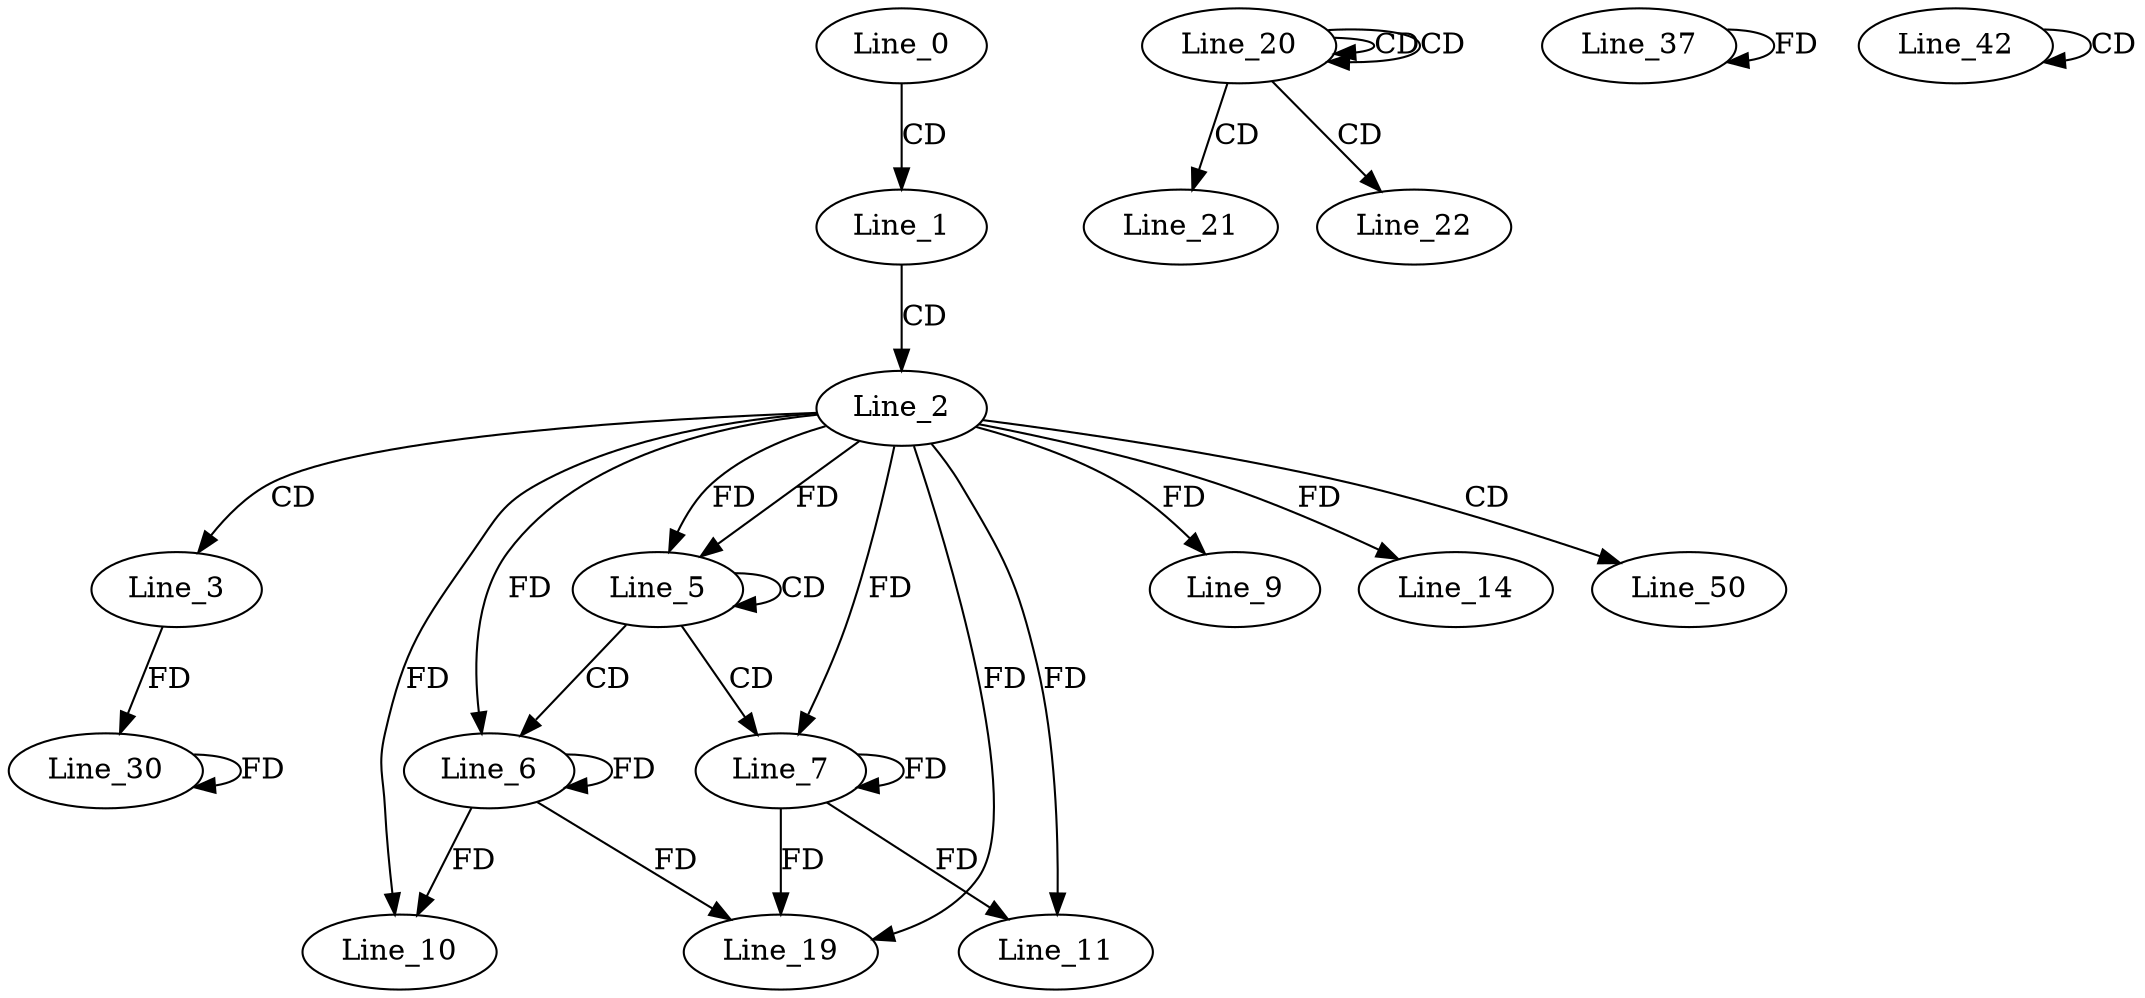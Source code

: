 digraph G {
  Line_0;
  Line_1;
  Line_2;
  Line_3;
  Line_5;
  Line_5;
  Line_6;
  Line_7;
  Line_9;
  Line_10;
  Line_11;
  Line_14;
  Line_19;
  Line_20;
  Line_20;
  Line_20;
  Line_21;
  Line_22;
  Line_30;
  Line_37;
  Line_42;
  Line_42;
  Line_50;
  Line_0 -> Line_1 [ label="CD" ];
  Line_1 -> Line_2 [ label="CD" ];
  Line_2 -> Line_3 [ label="CD" ];
  Line_2 -> Line_5 [ label="FD" ];
  Line_5 -> Line_5 [ label="CD" ];
  Line_2 -> Line_5 [ label="FD" ];
  Line_5 -> Line_6 [ label="CD" ];
  Line_2 -> Line_6 [ label="FD" ];
  Line_6 -> Line_6 [ label="FD" ];
  Line_5 -> Line_7 [ label="CD" ];
  Line_2 -> Line_7 [ label="FD" ];
  Line_7 -> Line_7 [ label="FD" ];
  Line_2 -> Line_9 [ label="FD" ];
  Line_2 -> Line_10 [ label="FD" ];
  Line_6 -> Line_10 [ label="FD" ];
  Line_2 -> Line_11 [ label="FD" ];
  Line_7 -> Line_11 [ label="FD" ];
  Line_2 -> Line_14 [ label="FD" ];
  Line_2 -> Line_19 [ label="FD" ];
  Line_6 -> Line_19 [ label="FD" ];
  Line_7 -> Line_19 [ label="FD" ];
  Line_20 -> Line_20 [ label="CD" ];
  Line_20 -> Line_20 [ label="CD" ];
  Line_20 -> Line_21 [ label="CD" ];
  Line_20 -> Line_22 [ label="CD" ];
  Line_3 -> Line_30 [ label="FD" ];
  Line_30 -> Line_30 [ label="FD" ];
  Line_37 -> Line_37 [ label="FD" ];
  Line_42 -> Line_42 [ label="CD" ];
  Line_2 -> Line_50 [ label="CD" ];
}
